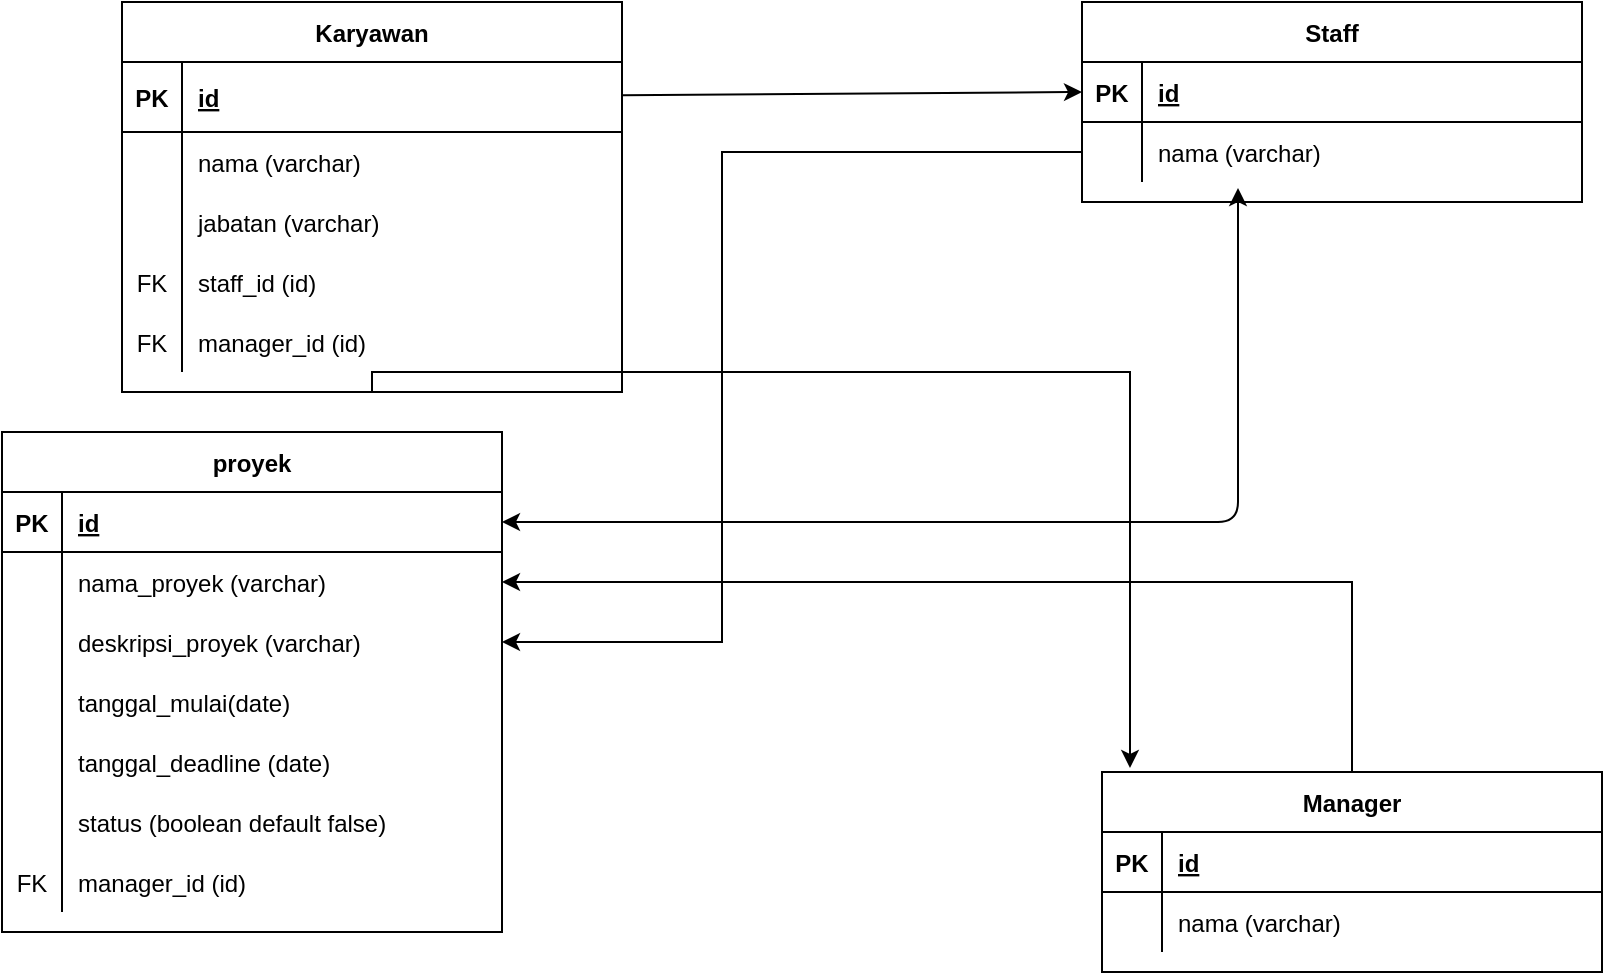<mxfile version="13.5.9" type="device"><diagram id="R2lEEEUBdFMjLlhIrx00" name="Page-1"><mxGraphModel dx="868" dy="458" grid="1" gridSize="10" guides="1" tooltips="1" connect="1" arrows="1" fold="1" page="1" pageScale="1" pageWidth="850" pageHeight="1100" math="0" shadow="0" extFonts="Permanent Marker^https://fonts.googleapis.com/css?family=Permanent+Marker"><root><mxCell id="0"/><mxCell id="1" parent="0"/><mxCell id="C-vyLk0tnHw3VtMMgP7b-2" value="proyek" style="shape=table;startSize=30;container=1;collapsible=1;childLayout=tableLayout;fixedRows=1;rowLines=0;fontStyle=1;align=center;resizeLast=1;" parent="1" vertex="1"><mxGeometry x="40" y="270" width="250" height="250" as="geometry"/></mxCell><mxCell id="C-vyLk0tnHw3VtMMgP7b-3" value="" style="shape=partialRectangle;collapsible=0;dropTarget=0;pointerEvents=0;fillColor=none;points=[[0,0.5],[1,0.5]];portConstraint=eastwest;top=0;left=0;right=0;bottom=1;" parent="C-vyLk0tnHw3VtMMgP7b-2" vertex="1"><mxGeometry y="30" width="250" height="30" as="geometry"/></mxCell><mxCell id="C-vyLk0tnHw3VtMMgP7b-4" value="PK" style="shape=partialRectangle;overflow=hidden;connectable=0;fillColor=none;top=0;left=0;bottom=0;right=0;fontStyle=1;" parent="C-vyLk0tnHw3VtMMgP7b-3" vertex="1"><mxGeometry width="30" height="30" as="geometry"/></mxCell><mxCell id="C-vyLk0tnHw3VtMMgP7b-5" value="id" style="shape=partialRectangle;overflow=hidden;connectable=0;fillColor=none;top=0;left=0;bottom=0;right=0;align=left;spacingLeft=6;fontStyle=5;" parent="C-vyLk0tnHw3VtMMgP7b-3" vertex="1"><mxGeometry x="30" width="220" height="30" as="geometry"/></mxCell><mxCell id="C-vyLk0tnHw3VtMMgP7b-6" value="" style="shape=partialRectangle;collapsible=0;dropTarget=0;pointerEvents=0;fillColor=none;points=[[0,0.5],[1,0.5]];portConstraint=eastwest;top=0;left=0;right=0;bottom=0;" parent="C-vyLk0tnHw3VtMMgP7b-2" vertex="1"><mxGeometry y="60" width="250" height="30" as="geometry"/></mxCell><mxCell id="C-vyLk0tnHw3VtMMgP7b-7" value="" style="shape=partialRectangle;overflow=hidden;connectable=0;fillColor=none;top=0;left=0;bottom=0;right=0;" parent="C-vyLk0tnHw3VtMMgP7b-6" vertex="1"><mxGeometry width="30" height="30" as="geometry"/></mxCell><mxCell id="C-vyLk0tnHw3VtMMgP7b-8" value="nama_proyek (varchar)" style="shape=partialRectangle;overflow=hidden;connectable=0;fillColor=none;top=0;left=0;bottom=0;right=0;align=left;spacingLeft=6;" parent="C-vyLk0tnHw3VtMMgP7b-6" vertex="1"><mxGeometry x="30" width="220" height="30" as="geometry"/></mxCell><mxCell id="C-vyLk0tnHw3VtMMgP7b-9" value="" style="shape=partialRectangle;collapsible=0;dropTarget=0;pointerEvents=0;fillColor=none;points=[[0,0.5],[1,0.5]];portConstraint=eastwest;top=0;left=0;right=0;bottom=0;" parent="C-vyLk0tnHw3VtMMgP7b-2" vertex="1"><mxGeometry y="90" width="250" height="30" as="geometry"/></mxCell><mxCell id="C-vyLk0tnHw3VtMMgP7b-10" value="" style="shape=partialRectangle;overflow=hidden;connectable=0;fillColor=none;top=0;left=0;bottom=0;right=0;" parent="C-vyLk0tnHw3VtMMgP7b-9" vertex="1"><mxGeometry width="30" height="30" as="geometry"/></mxCell><mxCell id="C-vyLk0tnHw3VtMMgP7b-11" value="deskripsi_proyek (varchar)" style="shape=partialRectangle;overflow=hidden;connectable=0;fillColor=none;top=0;left=0;bottom=0;right=0;align=left;spacingLeft=6;" parent="C-vyLk0tnHw3VtMMgP7b-9" vertex="1"><mxGeometry x="30" width="220" height="30" as="geometry"/></mxCell><mxCell id="sMHlsD8Bd5EE4GENLzh5-4" value="" style="shape=partialRectangle;collapsible=0;dropTarget=0;pointerEvents=0;fillColor=none;points=[[0,0.5],[1,0.5]];portConstraint=eastwest;top=0;left=0;right=0;bottom=0;" vertex="1" parent="C-vyLk0tnHw3VtMMgP7b-2"><mxGeometry y="120" width="250" height="30" as="geometry"/></mxCell><mxCell id="sMHlsD8Bd5EE4GENLzh5-5" value="" style="shape=partialRectangle;overflow=hidden;connectable=0;fillColor=none;top=0;left=0;bottom=0;right=0;" vertex="1" parent="sMHlsD8Bd5EE4GENLzh5-4"><mxGeometry width="30" height="30" as="geometry"/></mxCell><mxCell id="sMHlsD8Bd5EE4GENLzh5-6" value="tanggal_mulai(date)" style="shape=partialRectangle;overflow=hidden;connectable=0;fillColor=none;top=0;left=0;bottom=0;right=0;align=left;spacingLeft=6;" vertex="1" parent="sMHlsD8Bd5EE4GENLzh5-4"><mxGeometry x="30" width="220" height="30" as="geometry"/></mxCell><mxCell id="sMHlsD8Bd5EE4GENLzh5-7" value="" style="shape=partialRectangle;collapsible=0;dropTarget=0;pointerEvents=0;fillColor=none;points=[[0,0.5],[1,0.5]];portConstraint=eastwest;top=0;left=0;right=0;bottom=0;" vertex="1" parent="C-vyLk0tnHw3VtMMgP7b-2"><mxGeometry y="150" width="250" height="30" as="geometry"/></mxCell><mxCell id="sMHlsD8Bd5EE4GENLzh5-8" value="" style="shape=partialRectangle;overflow=hidden;connectable=0;fillColor=none;top=0;left=0;bottom=0;right=0;" vertex="1" parent="sMHlsD8Bd5EE4GENLzh5-7"><mxGeometry width="30" height="30" as="geometry"/></mxCell><mxCell id="sMHlsD8Bd5EE4GENLzh5-9" value="tanggal_deadline (date)" style="shape=partialRectangle;overflow=hidden;connectable=0;fillColor=none;top=0;left=0;bottom=0;right=0;align=left;spacingLeft=6;" vertex="1" parent="sMHlsD8Bd5EE4GENLzh5-7"><mxGeometry x="30" width="220" height="30" as="geometry"/></mxCell><mxCell id="sMHlsD8Bd5EE4GENLzh5-10" value="" style="shape=partialRectangle;collapsible=0;dropTarget=0;pointerEvents=0;fillColor=none;points=[[0,0.5],[1,0.5]];portConstraint=eastwest;top=0;left=0;right=0;bottom=0;" vertex="1" parent="C-vyLk0tnHw3VtMMgP7b-2"><mxGeometry y="180" width="250" height="30" as="geometry"/></mxCell><mxCell id="sMHlsD8Bd5EE4GENLzh5-11" value="" style="shape=partialRectangle;overflow=hidden;connectable=0;fillColor=none;top=0;left=0;bottom=0;right=0;" vertex="1" parent="sMHlsD8Bd5EE4GENLzh5-10"><mxGeometry width="30" height="30" as="geometry"/></mxCell><mxCell id="sMHlsD8Bd5EE4GENLzh5-12" value="status (boolean default false)" style="shape=partialRectangle;overflow=hidden;connectable=0;fillColor=none;top=0;left=0;bottom=0;right=0;align=left;spacingLeft=6;" vertex="1" parent="sMHlsD8Bd5EE4GENLzh5-10"><mxGeometry x="30" width="220" height="30" as="geometry"/></mxCell><mxCell id="sMHlsD8Bd5EE4GENLzh5-43" value="" style="shape=partialRectangle;collapsible=0;dropTarget=0;pointerEvents=0;fillColor=none;points=[[0,0.5],[1,0.5]];portConstraint=eastwest;top=0;left=0;right=0;bottom=0;" vertex="1" parent="C-vyLk0tnHw3VtMMgP7b-2"><mxGeometry y="210" width="250" height="30" as="geometry"/></mxCell><mxCell id="sMHlsD8Bd5EE4GENLzh5-44" value="FK" style="shape=partialRectangle;overflow=hidden;connectable=0;fillColor=none;top=0;left=0;bottom=0;right=0;" vertex="1" parent="sMHlsD8Bd5EE4GENLzh5-43"><mxGeometry width="30" height="30" as="geometry"/></mxCell><mxCell id="sMHlsD8Bd5EE4GENLzh5-45" value="manager_id (id)" style="shape=partialRectangle;overflow=hidden;connectable=0;fillColor=none;top=0;left=0;bottom=0;right=0;align=left;spacingLeft=6;" vertex="1" parent="sMHlsD8Bd5EE4GENLzh5-43"><mxGeometry x="30" width="220" height="30" as="geometry"/></mxCell><mxCell id="sMHlsD8Bd5EE4GENLzh5-36" style="edgeStyle=none;rounded=0;orthogonalLoop=1;jettySize=auto;html=1;entryX=0.056;entryY=-0.02;entryDx=0;entryDy=0;entryPerimeter=0;exitX=0.5;exitY=1;exitDx=0;exitDy=0;" edge="1" parent="1" source="C-vyLk0tnHw3VtMMgP7b-23" target="sMHlsD8Bd5EE4GENLzh5-13"><mxGeometry relative="1" as="geometry"><Array as="points"><mxPoint x="225" y="240"/><mxPoint x="604" y="240"/></Array></mxGeometry></mxCell><mxCell id="C-vyLk0tnHw3VtMMgP7b-23" value="Karyawan" style="shape=table;startSize=30;container=1;collapsible=1;childLayout=tableLayout;fixedRows=1;rowLines=0;fontStyle=1;align=center;resizeLast=1;" parent="1" vertex="1"><mxGeometry x="100" y="55" width="250" height="195" as="geometry"/></mxCell><mxCell id="C-vyLk0tnHw3VtMMgP7b-24" value="" style="shape=partialRectangle;collapsible=0;dropTarget=0;pointerEvents=0;fillColor=none;points=[[0,0.5],[1,0.5]];portConstraint=eastwest;top=0;left=0;right=0;bottom=1;" parent="C-vyLk0tnHw3VtMMgP7b-23" vertex="1"><mxGeometry y="30" width="250" height="35" as="geometry"/></mxCell><mxCell id="C-vyLk0tnHw3VtMMgP7b-25" value="PK" style="shape=partialRectangle;overflow=hidden;connectable=0;fillColor=none;top=0;left=0;bottom=0;right=0;fontStyle=1;" parent="C-vyLk0tnHw3VtMMgP7b-24" vertex="1"><mxGeometry width="30" height="35" as="geometry"/></mxCell><mxCell id="C-vyLk0tnHw3VtMMgP7b-26" value="id" style="shape=partialRectangle;overflow=hidden;connectable=0;fillColor=none;top=0;left=0;bottom=0;right=0;align=left;spacingLeft=6;fontStyle=5;" parent="C-vyLk0tnHw3VtMMgP7b-24" vertex="1"><mxGeometry x="30" width="220" height="35" as="geometry"/></mxCell><mxCell id="C-vyLk0tnHw3VtMMgP7b-27" value="" style="shape=partialRectangle;collapsible=0;dropTarget=0;pointerEvents=0;fillColor=none;points=[[0,0.5],[1,0.5]];portConstraint=eastwest;top=0;left=0;right=0;bottom=0;" parent="C-vyLk0tnHw3VtMMgP7b-23" vertex="1"><mxGeometry y="65" width="250" height="30" as="geometry"/></mxCell><mxCell id="C-vyLk0tnHw3VtMMgP7b-28" value="" style="shape=partialRectangle;overflow=hidden;connectable=0;fillColor=none;top=0;left=0;bottom=0;right=0;" parent="C-vyLk0tnHw3VtMMgP7b-27" vertex="1"><mxGeometry width="30" height="30" as="geometry"/></mxCell><mxCell id="C-vyLk0tnHw3VtMMgP7b-29" value="nama (varchar)" style="shape=partialRectangle;overflow=hidden;connectable=0;fillColor=none;top=0;left=0;bottom=0;right=0;align=left;spacingLeft=6;" parent="C-vyLk0tnHw3VtMMgP7b-27" vertex="1"><mxGeometry x="30" width="220" height="30" as="geometry"/></mxCell><mxCell id="sMHlsD8Bd5EE4GENLzh5-1" value="" style="shape=partialRectangle;collapsible=0;dropTarget=0;pointerEvents=0;fillColor=none;points=[[0,0.5],[1,0.5]];portConstraint=eastwest;top=0;left=0;right=0;bottom=0;" vertex="1" parent="C-vyLk0tnHw3VtMMgP7b-23"><mxGeometry y="95" width="250" height="30" as="geometry"/></mxCell><mxCell id="sMHlsD8Bd5EE4GENLzh5-2" value="" style="shape=partialRectangle;overflow=hidden;connectable=0;fillColor=none;top=0;left=0;bottom=0;right=0;" vertex="1" parent="sMHlsD8Bd5EE4GENLzh5-1"><mxGeometry width="30" height="30" as="geometry"/></mxCell><mxCell id="sMHlsD8Bd5EE4GENLzh5-3" value="jabatan (varchar)" style="shape=partialRectangle;overflow=hidden;connectable=0;fillColor=none;top=0;left=0;bottom=0;right=0;align=left;spacingLeft=6;" vertex="1" parent="sMHlsD8Bd5EE4GENLzh5-1"><mxGeometry x="30" width="220" height="30" as="geometry"/></mxCell><mxCell id="sMHlsD8Bd5EE4GENLzh5-37" value="" style="shape=partialRectangle;collapsible=0;dropTarget=0;pointerEvents=0;fillColor=none;points=[[0,0.5],[1,0.5]];portConstraint=eastwest;top=0;left=0;right=0;bottom=0;" vertex="1" parent="C-vyLk0tnHw3VtMMgP7b-23"><mxGeometry y="125" width="250" height="30" as="geometry"/></mxCell><mxCell id="sMHlsD8Bd5EE4GENLzh5-38" value="FK" style="shape=partialRectangle;overflow=hidden;connectable=0;fillColor=none;top=0;left=0;bottom=0;right=0;" vertex="1" parent="sMHlsD8Bd5EE4GENLzh5-37"><mxGeometry width="30" height="30" as="geometry"/></mxCell><mxCell id="sMHlsD8Bd5EE4GENLzh5-39" value="staff_id (id)" style="shape=partialRectangle;overflow=hidden;connectable=0;fillColor=none;top=0;left=0;bottom=0;right=0;align=left;spacingLeft=6;" vertex="1" parent="sMHlsD8Bd5EE4GENLzh5-37"><mxGeometry x="30" width="220" height="30" as="geometry"/></mxCell><mxCell id="sMHlsD8Bd5EE4GENLzh5-40" value="" style="shape=partialRectangle;collapsible=0;dropTarget=0;pointerEvents=0;fillColor=none;points=[[0,0.5],[1,0.5]];portConstraint=eastwest;top=0;left=0;right=0;bottom=0;" vertex="1" parent="C-vyLk0tnHw3VtMMgP7b-23"><mxGeometry y="155" width="250" height="30" as="geometry"/></mxCell><mxCell id="sMHlsD8Bd5EE4GENLzh5-41" value="FK" style="shape=partialRectangle;overflow=hidden;connectable=0;fillColor=none;top=0;left=0;bottom=0;right=0;" vertex="1" parent="sMHlsD8Bd5EE4GENLzh5-40"><mxGeometry width="30" height="30" as="geometry"/></mxCell><mxCell id="sMHlsD8Bd5EE4GENLzh5-42" value="manager_id (id)" style="shape=partialRectangle;overflow=hidden;connectable=0;fillColor=none;top=0;left=0;bottom=0;right=0;align=left;spacingLeft=6;" vertex="1" parent="sMHlsD8Bd5EE4GENLzh5-40"><mxGeometry x="30" width="220" height="30" as="geometry"/></mxCell><mxCell id="sMHlsD8Bd5EE4GENLzh5-32" style="edgeStyle=none;rounded=0;orthogonalLoop=1;jettySize=auto;html=1;" edge="1" parent="1" source="sMHlsD8Bd5EE4GENLzh5-14" target="C-vyLk0tnHw3VtMMgP7b-6"><mxGeometry relative="1" as="geometry"><Array as="points"><mxPoint x="715" y="345"/><mxPoint x="330" y="345"/></Array></mxGeometry></mxCell><mxCell id="sMHlsD8Bd5EE4GENLzh5-33" value="" style="endArrow=classic;startArrow=classic;html=1;exitX=1;exitY=0.5;exitDx=0;exitDy=0;entryX=0.312;entryY=1.1;entryDx=0;entryDy=0;entryPerimeter=0;" edge="1" parent="1" source="C-vyLk0tnHw3VtMMgP7b-3" target="sMHlsD8Bd5EE4GENLzh5-27"><mxGeometry width="50" height="50" relative="1" as="geometry"><mxPoint x="350" y="280" as="sourcePoint"/><mxPoint x="400" y="230" as="targetPoint"/><Array as="points"><mxPoint x="658" y="315"/></Array></mxGeometry></mxCell><mxCell id="sMHlsD8Bd5EE4GENLzh5-34" style="edgeStyle=none;rounded=0;orthogonalLoop=1;jettySize=auto;html=1;entryX=0;entryY=0.5;entryDx=0;entryDy=0;" edge="1" parent="1" source="C-vyLk0tnHw3VtMMgP7b-24" target="sMHlsD8Bd5EE4GENLzh5-24"><mxGeometry relative="1" as="geometry"/></mxCell><mxCell id="sMHlsD8Bd5EE4GENLzh5-13" value="Manager" style="shape=table;startSize=30;container=1;collapsible=1;childLayout=tableLayout;fixedRows=1;rowLines=0;fontStyle=1;align=center;resizeLast=1;" vertex="1" parent="1"><mxGeometry x="590" y="440" width="250" height="100" as="geometry"><mxRectangle x="400" y="370" width="80" height="30" as="alternateBounds"/></mxGeometry></mxCell><mxCell id="sMHlsD8Bd5EE4GENLzh5-14" value="" style="shape=partialRectangle;collapsible=0;dropTarget=0;pointerEvents=0;fillColor=none;points=[[0,0.5],[1,0.5]];portConstraint=eastwest;top=0;left=0;right=0;bottom=1;" vertex="1" parent="sMHlsD8Bd5EE4GENLzh5-13"><mxGeometry y="30" width="250" height="30" as="geometry"/></mxCell><mxCell id="sMHlsD8Bd5EE4GENLzh5-15" value="PK" style="shape=partialRectangle;overflow=hidden;connectable=0;fillColor=none;top=0;left=0;bottom=0;right=0;fontStyle=1;" vertex="1" parent="sMHlsD8Bd5EE4GENLzh5-14"><mxGeometry width="30" height="30" as="geometry"/></mxCell><mxCell id="sMHlsD8Bd5EE4GENLzh5-16" value="id" style="shape=partialRectangle;overflow=hidden;connectable=0;fillColor=none;top=0;left=0;bottom=0;right=0;align=left;spacingLeft=6;fontStyle=5;" vertex="1" parent="sMHlsD8Bd5EE4GENLzh5-14"><mxGeometry x="30" width="220" height="30" as="geometry"/></mxCell><mxCell id="sMHlsD8Bd5EE4GENLzh5-17" value="" style="shape=partialRectangle;collapsible=0;dropTarget=0;pointerEvents=0;fillColor=none;points=[[0,0.5],[1,0.5]];portConstraint=eastwest;top=0;left=0;right=0;bottom=0;" vertex="1" parent="sMHlsD8Bd5EE4GENLzh5-13"><mxGeometry y="60" width="250" height="30" as="geometry"/></mxCell><mxCell id="sMHlsD8Bd5EE4GENLzh5-18" value="" style="shape=partialRectangle;overflow=hidden;connectable=0;fillColor=none;top=0;left=0;bottom=0;right=0;" vertex="1" parent="sMHlsD8Bd5EE4GENLzh5-17"><mxGeometry width="30" height="30" as="geometry"/></mxCell><mxCell id="sMHlsD8Bd5EE4GENLzh5-19" value="nama (varchar)" style="shape=partialRectangle;overflow=hidden;connectable=0;fillColor=none;top=0;left=0;bottom=0;right=0;align=left;spacingLeft=6;" vertex="1" parent="sMHlsD8Bd5EE4GENLzh5-17"><mxGeometry x="30" width="220" height="30" as="geometry"/></mxCell><mxCell id="sMHlsD8Bd5EE4GENLzh5-23" value="Staff" style="shape=table;startSize=30;container=1;collapsible=1;childLayout=tableLayout;fixedRows=1;rowLines=0;fontStyle=1;align=center;resizeLast=1;" vertex="1" parent="1"><mxGeometry x="580" y="55" width="250" height="100" as="geometry"/></mxCell><mxCell id="sMHlsD8Bd5EE4GENLzh5-24" value="" style="shape=partialRectangle;collapsible=0;dropTarget=0;pointerEvents=0;fillColor=none;points=[[0,0.5],[1,0.5]];portConstraint=eastwest;top=0;left=0;right=0;bottom=1;" vertex="1" parent="sMHlsD8Bd5EE4GENLzh5-23"><mxGeometry y="30" width="250" height="30" as="geometry"/></mxCell><mxCell id="sMHlsD8Bd5EE4GENLzh5-25" value="PK" style="shape=partialRectangle;overflow=hidden;connectable=0;fillColor=none;top=0;left=0;bottom=0;right=0;fontStyle=1;" vertex="1" parent="sMHlsD8Bd5EE4GENLzh5-24"><mxGeometry width="30" height="30" as="geometry"/></mxCell><mxCell id="sMHlsD8Bd5EE4GENLzh5-26" value="id" style="shape=partialRectangle;overflow=hidden;connectable=0;fillColor=none;top=0;left=0;bottom=0;right=0;align=left;spacingLeft=6;fontStyle=5;" vertex="1" parent="sMHlsD8Bd5EE4GENLzh5-24"><mxGeometry x="30" width="220" height="30" as="geometry"/></mxCell><mxCell id="sMHlsD8Bd5EE4GENLzh5-27" value="" style="shape=partialRectangle;collapsible=0;dropTarget=0;pointerEvents=0;fillColor=none;points=[[0,0.5],[1,0.5]];portConstraint=eastwest;top=0;left=0;right=0;bottom=0;" vertex="1" parent="sMHlsD8Bd5EE4GENLzh5-23"><mxGeometry y="60" width="250" height="30" as="geometry"/></mxCell><mxCell id="sMHlsD8Bd5EE4GENLzh5-28" value="" style="shape=partialRectangle;overflow=hidden;connectable=0;fillColor=none;top=0;left=0;bottom=0;right=0;" vertex="1" parent="sMHlsD8Bd5EE4GENLzh5-27"><mxGeometry width="30" height="30" as="geometry"/></mxCell><mxCell id="sMHlsD8Bd5EE4GENLzh5-29" value="nama (varchar)" style="shape=partialRectangle;overflow=hidden;connectable=0;fillColor=none;top=0;left=0;bottom=0;right=0;align=left;spacingLeft=6;" vertex="1" parent="sMHlsD8Bd5EE4GENLzh5-27"><mxGeometry x="30" width="220" height="30" as="geometry"/></mxCell><mxCell id="sMHlsD8Bd5EE4GENLzh5-46" style="edgeStyle=none;rounded=0;orthogonalLoop=1;jettySize=auto;html=1;entryX=1;entryY=0.5;entryDx=0;entryDy=0;exitX=0;exitY=0.5;exitDx=0;exitDy=0;" edge="1" parent="1" source="sMHlsD8Bd5EE4GENLzh5-27" target="C-vyLk0tnHw3VtMMgP7b-9"><mxGeometry relative="1" as="geometry"><Array as="points"><mxPoint x="400" y="130"/><mxPoint x="400" y="375"/></Array></mxGeometry></mxCell></root></mxGraphModel></diagram></mxfile>